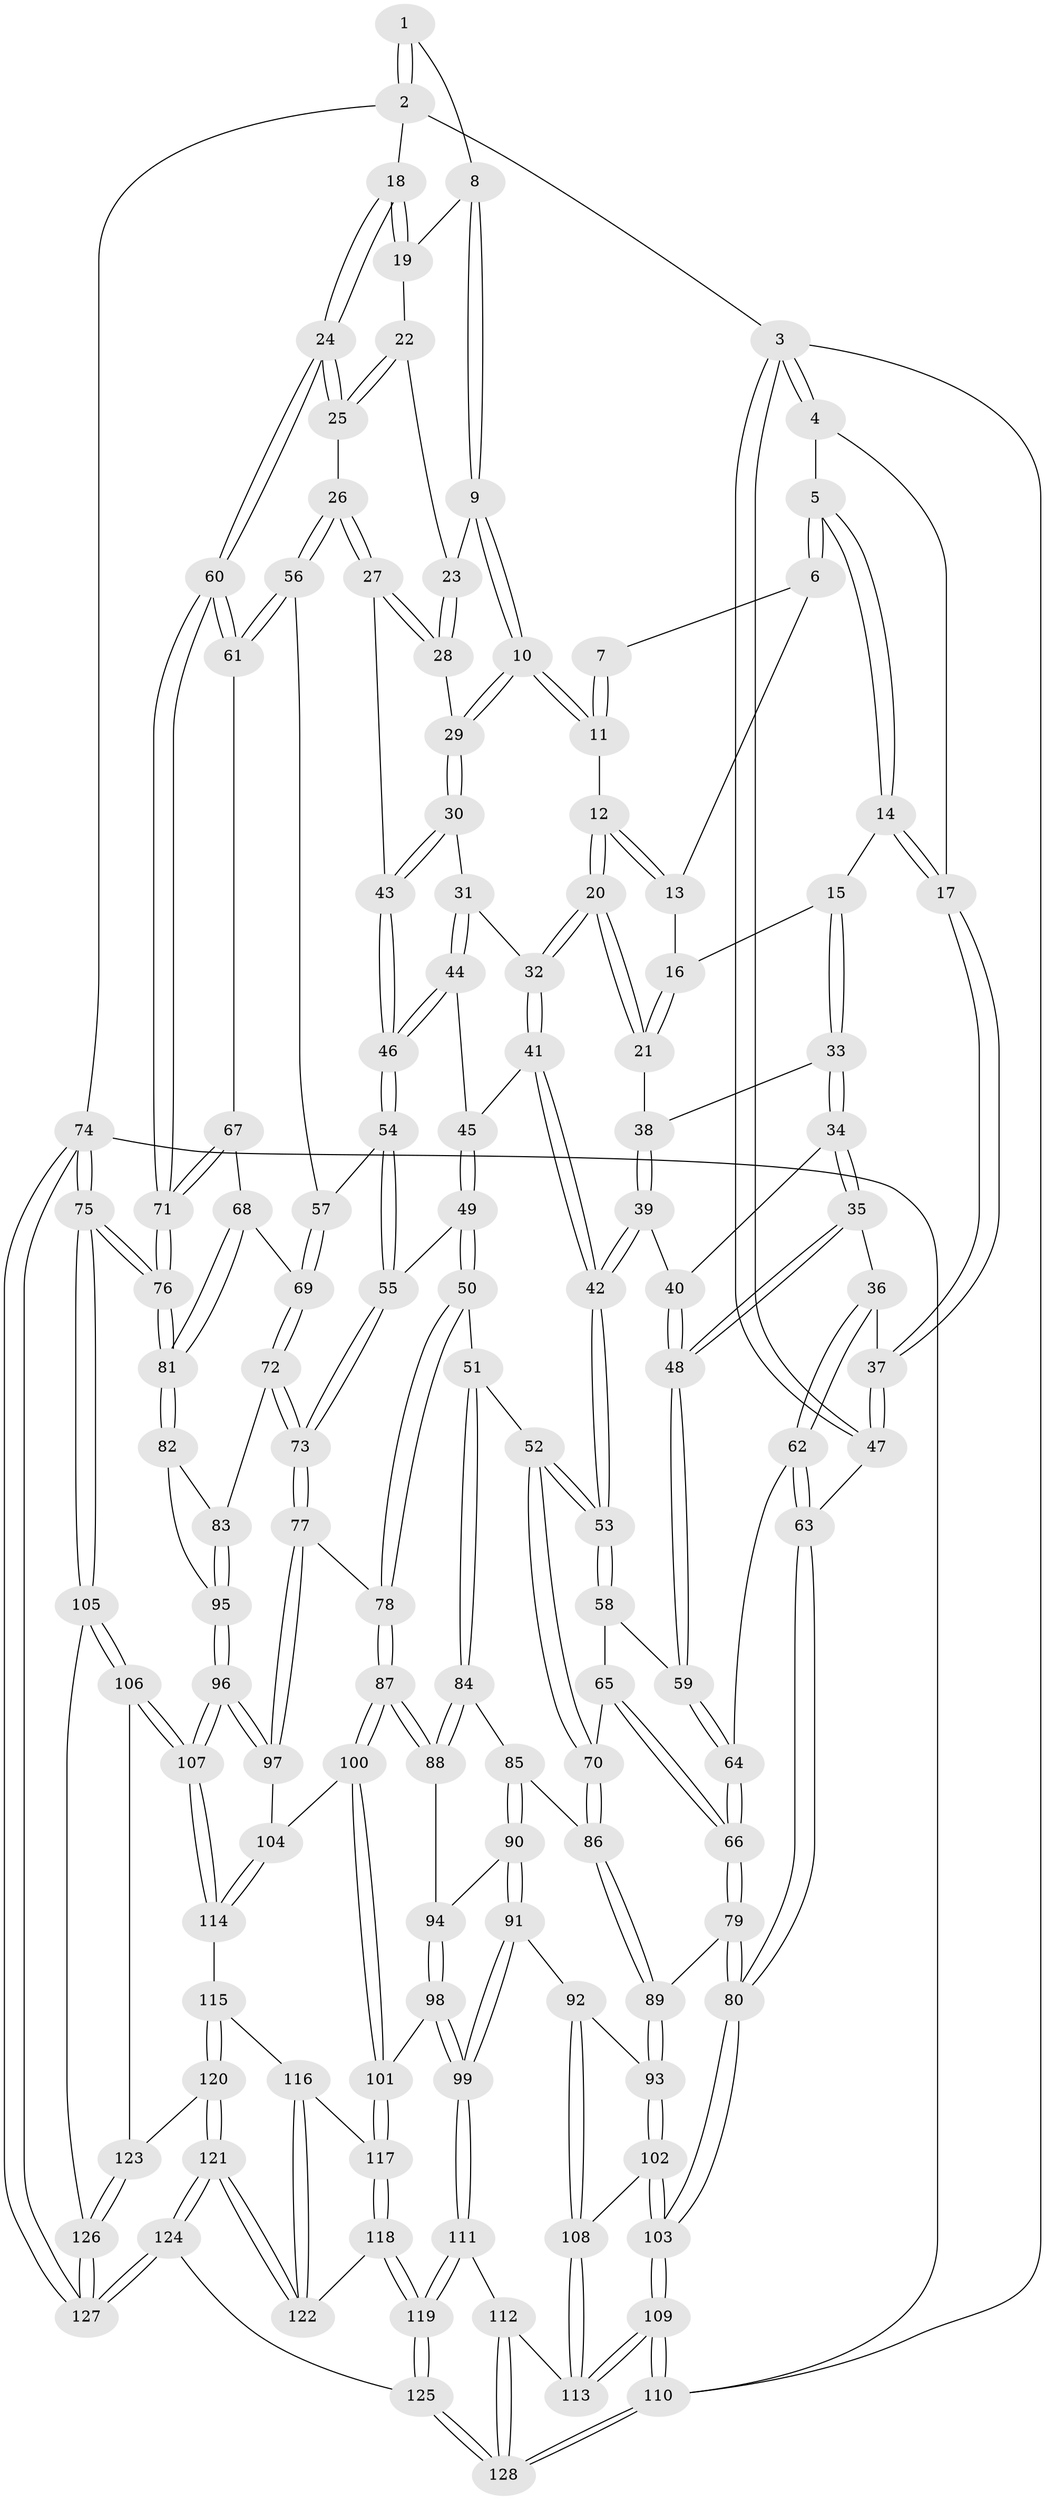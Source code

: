 // coarse degree distribution, {4: 0.3258426966292135, 5: 0.4044943820224719, 3: 0.1348314606741573, 6: 0.12359550561797752, 8: 0.011235955056179775}
// Generated by graph-tools (version 1.1) at 2025/52/02/27/25 19:52:42]
// undirected, 128 vertices, 317 edges
graph export_dot {
graph [start="1"]
  node [color=gray90,style=filled];
  1 [pos="+0.8143336717171078+0"];
  2 [pos="+1+0"];
  3 [pos="+0+0"];
  4 [pos="+0.06474518588614862+0"];
  5 [pos="+0.2240388509471545+0"];
  6 [pos="+0.5163488018232669+0"];
  7 [pos="+0.645754552009264+0"];
  8 [pos="+0.7408622716094814+0.11333440135190341"];
  9 [pos="+0.6730740253805709+0.15703273839329446"];
  10 [pos="+0.6726049834470326+0.15723260213724885"];
  11 [pos="+0.6648899199318958+0.15079915106103375"];
  12 [pos="+0.5613800671951762+0.14113345073144648"];
  13 [pos="+0.51597755253017+0"];
  14 [pos="+0.25240736499652083+0.04752366218643001"];
  15 [pos="+0.28209157146588754+0.1061949437309614"];
  16 [pos="+0.44911795443630464+0.11544016969741785"];
  17 [pos="+0.04537685628116321+0.23113638013302615"];
  18 [pos="+1+0"];
  19 [pos="+0.8543514057731758+0.1339040006039381"];
  20 [pos="+0.5075933069824015+0.18442924076504466"];
  21 [pos="+0.49179545952482134+0.1748727675169965"];
  22 [pos="+0.8422162891809775+0.15744534112150735"];
  23 [pos="+0.8168376077058775+0.17974610221227827"];
  24 [pos="+1+0.15634288707587354"];
  25 [pos="+0.8835740569506706+0.30811864237799097"];
  26 [pos="+0.8625388405709985+0.32422901584087976"];
  27 [pos="+0.7974510816143646+0.28286829743553216"];
  28 [pos="+0.7750199223075341+0.24955825038133125"];
  29 [pos="+0.6827752824963643+0.22454133142218183"];
  30 [pos="+0.6776499620927809+0.23313400187473396"];
  31 [pos="+0.5853292558977345+0.28892631314313344"];
  32 [pos="+0.5077408859823221+0.19054160984463187"];
  33 [pos="+0.28614715834227894+0.12972824647703735"];
  34 [pos="+0.23126721250803764+0.23722522489832176"];
  35 [pos="+0.15614125827216613+0.30395115512072673"];
  36 [pos="+0.10870218904714167+0.3006938156772627"];
  37 [pos="+0.04399227736037949+0.23373146069476275"];
  38 [pos="+0.3468724638614054+0.19679279110955183"];
  39 [pos="+0.3846484102577246+0.3124016586632939"];
  40 [pos="+0.33106394389216365+0.31770065720620166"];
  41 [pos="+0.4274242661723877+0.30344735248276045"];
  42 [pos="+0.39697078204666497+0.3207950906106811"];
  43 [pos="+0.7058973204675658+0.3507082218403277"];
  44 [pos="+0.5781620699769064+0.31785652775644424"];
  45 [pos="+0.570955354702698+0.32622865048978356"];
  46 [pos="+0.700558074523201+0.37637111849549776"];
  47 [pos="+0+0.23159048333724358"];
  48 [pos="+0.2294781544550553+0.37116264732601195"];
  49 [pos="+0.543122878047921+0.45147804456136936"];
  50 [pos="+0.5148958494052663+0.4748974366671695"];
  51 [pos="+0.4836548074799203+0.47606782754855426"];
  52 [pos="+0.44057590832800086+0.4598571887154509"];
  53 [pos="+0.41206886364674317+0.4125877303609295"];
  54 [pos="+0.7118834463177164+0.4151446039790705"];
  55 [pos="+0.6910019430780058+0.44318435659380834"];
  56 [pos="+0.8498877985837662+0.3860851895217912"];
  57 [pos="+0.81481198225275+0.41149039385921543"];
  58 [pos="+0.25567345894916765+0.4267518728453697"];
  59 [pos="+0.23521072006298874+0.39840153645242593"];
  60 [pos="+1+0.16406470594498904"];
  61 [pos="+0.9195295740132888+0.4375526260393288"];
  62 [pos="+0.05734086900101347+0.4612721909627363"];
  63 [pos="+0+0.5566016205889041"];
  64 [pos="+0.1099933856302336+0.4881899645960678"];
  65 [pos="+0.2558755796265609+0.432719300549056"];
  66 [pos="+0.18825576866878432+0.5736102564428983"];
  67 [pos="+0.9211928203962692+0.44132761195986375"];
  68 [pos="+0.926914483334547+0.5165846827585202"];
  69 [pos="+0.8212800587406623+0.5122256240412061"];
  70 [pos="+0.3400649594553292+0.5402059786998111"];
  71 [pos="+1+0.4911543587131145"];
  72 [pos="+0.7729557487513392+0.5892973295964723"];
  73 [pos="+0.7208397793690832+0.5995218216372511"];
  74 [pos="+1+1"];
  75 [pos="+1+0.7843586149245246"];
  76 [pos="+1+0.7369321950152687"];
  77 [pos="+0.6949192091146333+0.6262149020569237"];
  78 [pos="+0.615722031332925+0.6224610449887961"];
  79 [pos="+0.19437672220764635+0.5895013077480608"];
  80 [pos="+0+0.5737978386663343"];
  81 [pos="+1+0.6338203866275012"];
  82 [pos="+0.9416241767092758+0.6336094361643876"];
  83 [pos="+0.8237310740628735+0.6101414875378072"];
  84 [pos="+0.4549752035057198+0.6156519297939655"];
  85 [pos="+0.37052238132565585+0.6134398042845922"];
  86 [pos="+0.3279635983007795+0.561937395276668"];
  87 [pos="+0.532818980487167+0.6940501281698845"];
  88 [pos="+0.47385143182352024+0.6522788348629781"];
  89 [pos="+0.20601850967549665+0.611980670596272"];
  90 [pos="+0.3704033371890272+0.626054857251668"];
  91 [pos="+0.2723722307980967+0.7363172741537899"];
  92 [pos="+0.20527815984544093+0.6767387170369652"];
  93 [pos="+0.19588901346030113+0.6620769847471678"];
  94 [pos="+0.3923971104168801+0.6897822470913053"];
  95 [pos="+0.8238055113166469+0.7232839615671368"];
  96 [pos="+0.7782153371905013+0.7957035793178016"];
  97 [pos="+0.7116891761795856+0.691362770775329"];
  98 [pos="+0.3868053818805377+0.7038664082566853"];
  99 [pos="+0.29419343389464253+0.7625105403431772"];
  100 [pos="+0.5275939123384368+0.726297560176372"];
  101 [pos="+0.48443481658147647+0.7692921575594608"];
  102 [pos="+0+0.721554577870245"];
  103 [pos="+0+0.6904179949268722"];
  104 [pos="+0.6051549749015133+0.7904579947168648"];
  105 [pos="+0.9954347821688815+0.832691036602948"];
  106 [pos="+0.7849753673148898+0.8105262505720879"];
  107 [pos="+0.7797134512743079+0.8009555790709357"];
  108 [pos="+0.12820817964282474+0.8697998329513704"];
  109 [pos="+0+1"];
  110 [pos="+0+1"];
  111 [pos="+0.3194033106189657+0.8611268157848834"];
  112 [pos="+0.1795229571472099+0.9030015880771322"];
  113 [pos="+0.13049407825905074+0.8752162087915762"];
  114 [pos="+0.610277066447574+0.8042497084079199"];
  115 [pos="+0.6095901236006718+0.8115782969412616"];
  116 [pos="+0.5934813373339467+0.8243997920078912"];
  117 [pos="+0.459139331425458+0.8231719171254733"];
  118 [pos="+0.45224531108968635+0.8359312123817192"];
  119 [pos="+0.33507425714573014+0.8719457022564971"];
  120 [pos="+0.656422728843265+0.9072801207859736"];
  121 [pos="+0.567655633825644+0.981082313861797"];
  122 [pos="+0.5228081041576277+0.8965534933153285"];
  123 [pos="+0.7434403211885203+0.896372934765295"];
  124 [pos="+0.5289662783881578+1"];
  125 [pos="+0.3996167314233841+1"];
  126 [pos="+0.7994084875630282+1"];
  127 [pos="+0.7932382198782204+1"];
  128 [pos="+0.13454384299599756+1"];
  1 -- 2;
  1 -- 2;
  1 -- 8;
  2 -- 3;
  2 -- 18;
  2 -- 74;
  3 -- 4;
  3 -- 4;
  3 -- 47;
  3 -- 47;
  3 -- 110;
  4 -- 5;
  4 -- 17;
  5 -- 6;
  5 -- 6;
  5 -- 14;
  5 -- 14;
  6 -- 7;
  6 -- 13;
  7 -- 11;
  7 -- 11;
  8 -- 9;
  8 -- 9;
  8 -- 19;
  9 -- 10;
  9 -- 10;
  9 -- 23;
  10 -- 11;
  10 -- 11;
  10 -- 29;
  10 -- 29;
  11 -- 12;
  12 -- 13;
  12 -- 13;
  12 -- 20;
  12 -- 20;
  13 -- 16;
  14 -- 15;
  14 -- 17;
  14 -- 17;
  15 -- 16;
  15 -- 33;
  15 -- 33;
  16 -- 21;
  16 -- 21;
  17 -- 37;
  17 -- 37;
  18 -- 19;
  18 -- 19;
  18 -- 24;
  18 -- 24;
  19 -- 22;
  20 -- 21;
  20 -- 21;
  20 -- 32;
  20 -- 32;
  21 -- 38;
  22 -- 23;
  22 -- 25;
  22 -- 25;
  23 -- 28;
  23 -- 28;
  24 -- 25;
  24 -- 25;
  24 -- 60;
  24 -- 60;
  25 -- 26;
  26 -- 27;
  26 -- 27;
  26 -- 56;
  26 -- 56;
  27 -- 28;
  27 -- 28;
  27 -- 43;
  28 -- 29;
  29 -- 30;
  29 -- 30;
  30 -- 31;
  30 -- 43;
  30 -- 43;
  31 -- 32;
  31 -- 44;
  31 -- 44;
  32 -- 41;
  32 -- 41;
  33 -- 34;
  33 -- 34;
  33 -- 38;
  34 -- 35;
  34 -- 35;
  34 -- 40;
  35 -- 36;
  35 -- 48;
  35 -- 48;
  36 -- 37;
  36 -- 62;
  36 -- 62;
  37 -- 47;
  37 -- 47;
  38 -- 39;
  38 -- 39;
  39 -- 40;
  39 -- 42;
  39 -- 42;
  40 -- 48;
  40 -- 48;
  41 -- 42;
  41 -- 42;
  41 -- 45;
  42 -- 53;
  42 -- 53;
  43 -- 46;
  43 -- 46;
  44 -- 45;
  44 -- 46;
  44 -- 46;
  45 -- 49;
  45 -- 49;
  46 -- 54;
  46 -- 54;
  47 -- 63;
  48 -- 59;
  48 -- 59;
  49 -- 50;
  49 -- 50;
  49 -- 55;
  50 -- 51;
  50 -- 78;
  50 -- 78;
  51 -- 52;
  51 -- 84;
  51 -- 84;
  52 -- 53;
  52 -- 53;
  52 -- 70;
  52 -- 70;
  53 -- 58;
  53 -- 58;
  54 -- 55;
  54 -- 55;
  54 -- 57;
  55 -- 73;
  55 -- 73;
  56 -- 57;
  56 -- 61;
  56 -- 61;
  57 -- 69;
  57 -- 69;
  58 -- 59;
  58 -- 65;
  59 -- 64;
  59 -- 64;
  60 -- 61;
  60 -- 61;
  60 -- 71;
  60 -- 71;
  61 -- 67;
  62 -- 63;
  62 -- 63;
  62 -- 64;
  63 -- 80;
  63 -- 80;
  64 -- 66;
  64 -- 66;
  65 -- 66;
  65 -- 66;
  65 -- 70;
  66 -- 79;
  66 -- 79;
  67 -- 68;
  67 -- 71;
  67 -- 71;
  68 -- 69;
  68 -- 81;
  68 -- 81;
  69 -- 72;
  69 -- 72;
  70 -- 86;
  70 -- 86;
  71 -- 76;
  71 -- 76;
  72 -- 73;
  72 -- 73;
  72 -- 83;
  73 -- 77;
  73 -- 77;
  74 -- 75;
  74 -- 75;
  74 -- 127;
  74 -- 127;
  74 -- 110;
  75 -- 76;
  75 -- 76;
  75 -- 105;
  75 -- 105;
  76 -- 81;
  76 -- 81;
  77 -- 78;
  77 -- 97;
  77 -- 97;
  78 -- 87;
  78 -- 87;
  79 -- 80;
  79 -- 80;
  79 -- 89;
  80 -- 103;
  80 -- 103;
  81 -- 82;
  81 -- 82;
  82 -- 83;
  82 -- 95;
  83 -- 95;
  83 -- 95;
  84 -- 85;
  84 -- 88;
  84 -- 88;
  85 -- 86;
  85 -- 90;
  85 -- 90;
  86 -- 89;
  86 -- 89;
  87 -- 88;
  87 -- 88;
  87 -- 100;
  87 -- 100;
  88 -- 94;
  89 -- 93;
  89 -- 93;
  90 -- 91;
  90 -- 91;
  90 -- 94;
  91 -- 92;
  91 -- 99;
  91 -- 99;
  92 -- 93;
  92 -- 108;
  92 -- 108;
  93 -- 102;
  93 -- 102;
  94 -- 98;
  94 -- 98;
  95 -- 96;
  95 -- 96;
  96 -- 97;
  96 -- 97;
  96 -- 107;
  96 -- 107;
  97 -- 104;
  98 -- 99;
  98 -- 99;
  98 -- 101;
  99 -- 111;
  99 -- 111;
  100 -- 101;
  100 -- 101;
  100 -- 104;
  101 -- 117;
  101 -- 117;
  102 -- 103;
  102 -- 103;
  102 -- 108;
  103 -- 109;
  103 -- 109;
  104 -- 114;
  104 -- 114;
  105 -- 106;
  105 -- 106;
  105 -- 126;
  106 -- 107;
  106 -- 107;
  106 -- 123;
  107 -- 114;
  107 -- 114;
  108 -- 113;
  108 -- 113;
  109 -- 110;
  109 -- 110;
  109 -- 113;
  109 -- 113;
  110 -- 128;
  110 -- 128;
  111 -- 112;
  111 -- 119;
  111 -- 119;
  112 -- 113;
  112 -- 128;
  112 -- 128;
  114 -- 115;
  115 -- 116;
  115 -- 120;
  115 -- 120;
  116 -- 117;
  116 -- 122;
  116 -- 122;
  117 -- 118;
  117 -- 118;
  118 -- 119;
  118 -- 119;
  118 -- 122;
  119 -- 125;
  119 -- 125;
  120 -- 121;
  120 -- 121;
  120 -- 123;
  121 -- 122;
  121 -- 122;
  121 -- 124;
  121 -- 124;
  123 -- 126;
  123 -- 126;
  124 -- 125;
  124 -- 127;
  124 -- 127;
  125 -- 128;
  125 -- 128;
  126 -- 127;
  126 -- 127;
}
